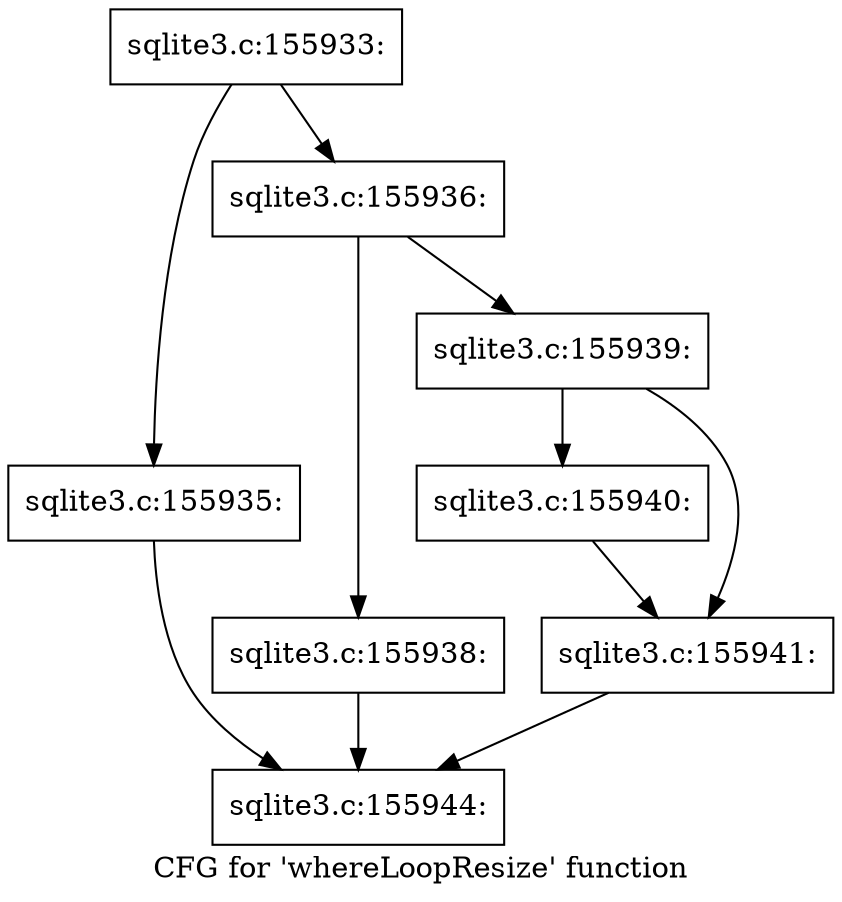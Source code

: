 digraph "CFG for 'whereLoopResize' function" {
	label="CFG for 'whereLoopResize' function";

	Node0x55c0f96d10e0 [shape=record,label="{sqlite3.c:155933:}"];
	Node0x55c0f96d10e0 -> Node0x55c0f96f4a80;
	Node0x55c0f96d10e0 -> Node0x55c0f96f4ad0;
	Node0x55c0f96f4a80 [shape=record,label="{sqlite3.c:155935:}"];
	Node0x55c0f96f4a80 -> Node0x55c0f96d1260;
	Node0x55c0f96f4ad0 [shape=record,label="{sqlite3.c:155936:}"];
	Node0x55c0f96f4ad0 -> Node0x55c0f96f5a20;
	Node0x55c0f96f4ad0 -> Node0x55c0f96f5a70;
	Node0x55c0f96f5a20 [shape=record,label="{sqlite3.c:155938:}"];
	Node0x55c0f96f5a20 -> Node0x55c0f96d1260;
	Node0x55c0f96f5a70 [shape=record,label="{sqlite3.c:155939:}"];
	Node0x55c0f96f5a70 -> Node0x55c0f96f6740;
	Node0x55c0f96f5a70 -> Node0x55c0f96f6790;
	Node0x55c0f96f6740 [shape=record,label="{sqlite3.c:155940:}"];
	Node0x55c0f96f6740 -> Node0x55c0f96f6790;
	Node0x55c0f96f6790 [shape=record,label="{sqlite3.c:155941:}"];
	Node0x55c0f96f6790 -> Node0x55c0f96d1260;
	Node0x55c0f96d1260 [shape=record,label="{sqlite3.c:155944:}"];
}
